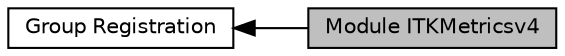 digraph "Module ITKMetricsv4"
{
  edge [fontname="Helvetica",fontsize="10",labelfontname="Helvetica",labelfontsize="10"];
  node [fontname="Helvetica",fontsize="10",shape=box];
  rankdir=LR;
  Node2 [label="Group Registration",height=0.2,width=0.4,color="black", fillcolor="white", style="filled",URL="$group__Group-Registration.html",tooltip=" "];
  Node1 [label="Module ITKMetricsv4",height=0.2,width=0.4,color="black", fillcolor="grey75", style="filled", fontcolor="black",tooltip=" "];
  Node2->Node1 [shape=plaintext, dir="back", style="solid"];
}
